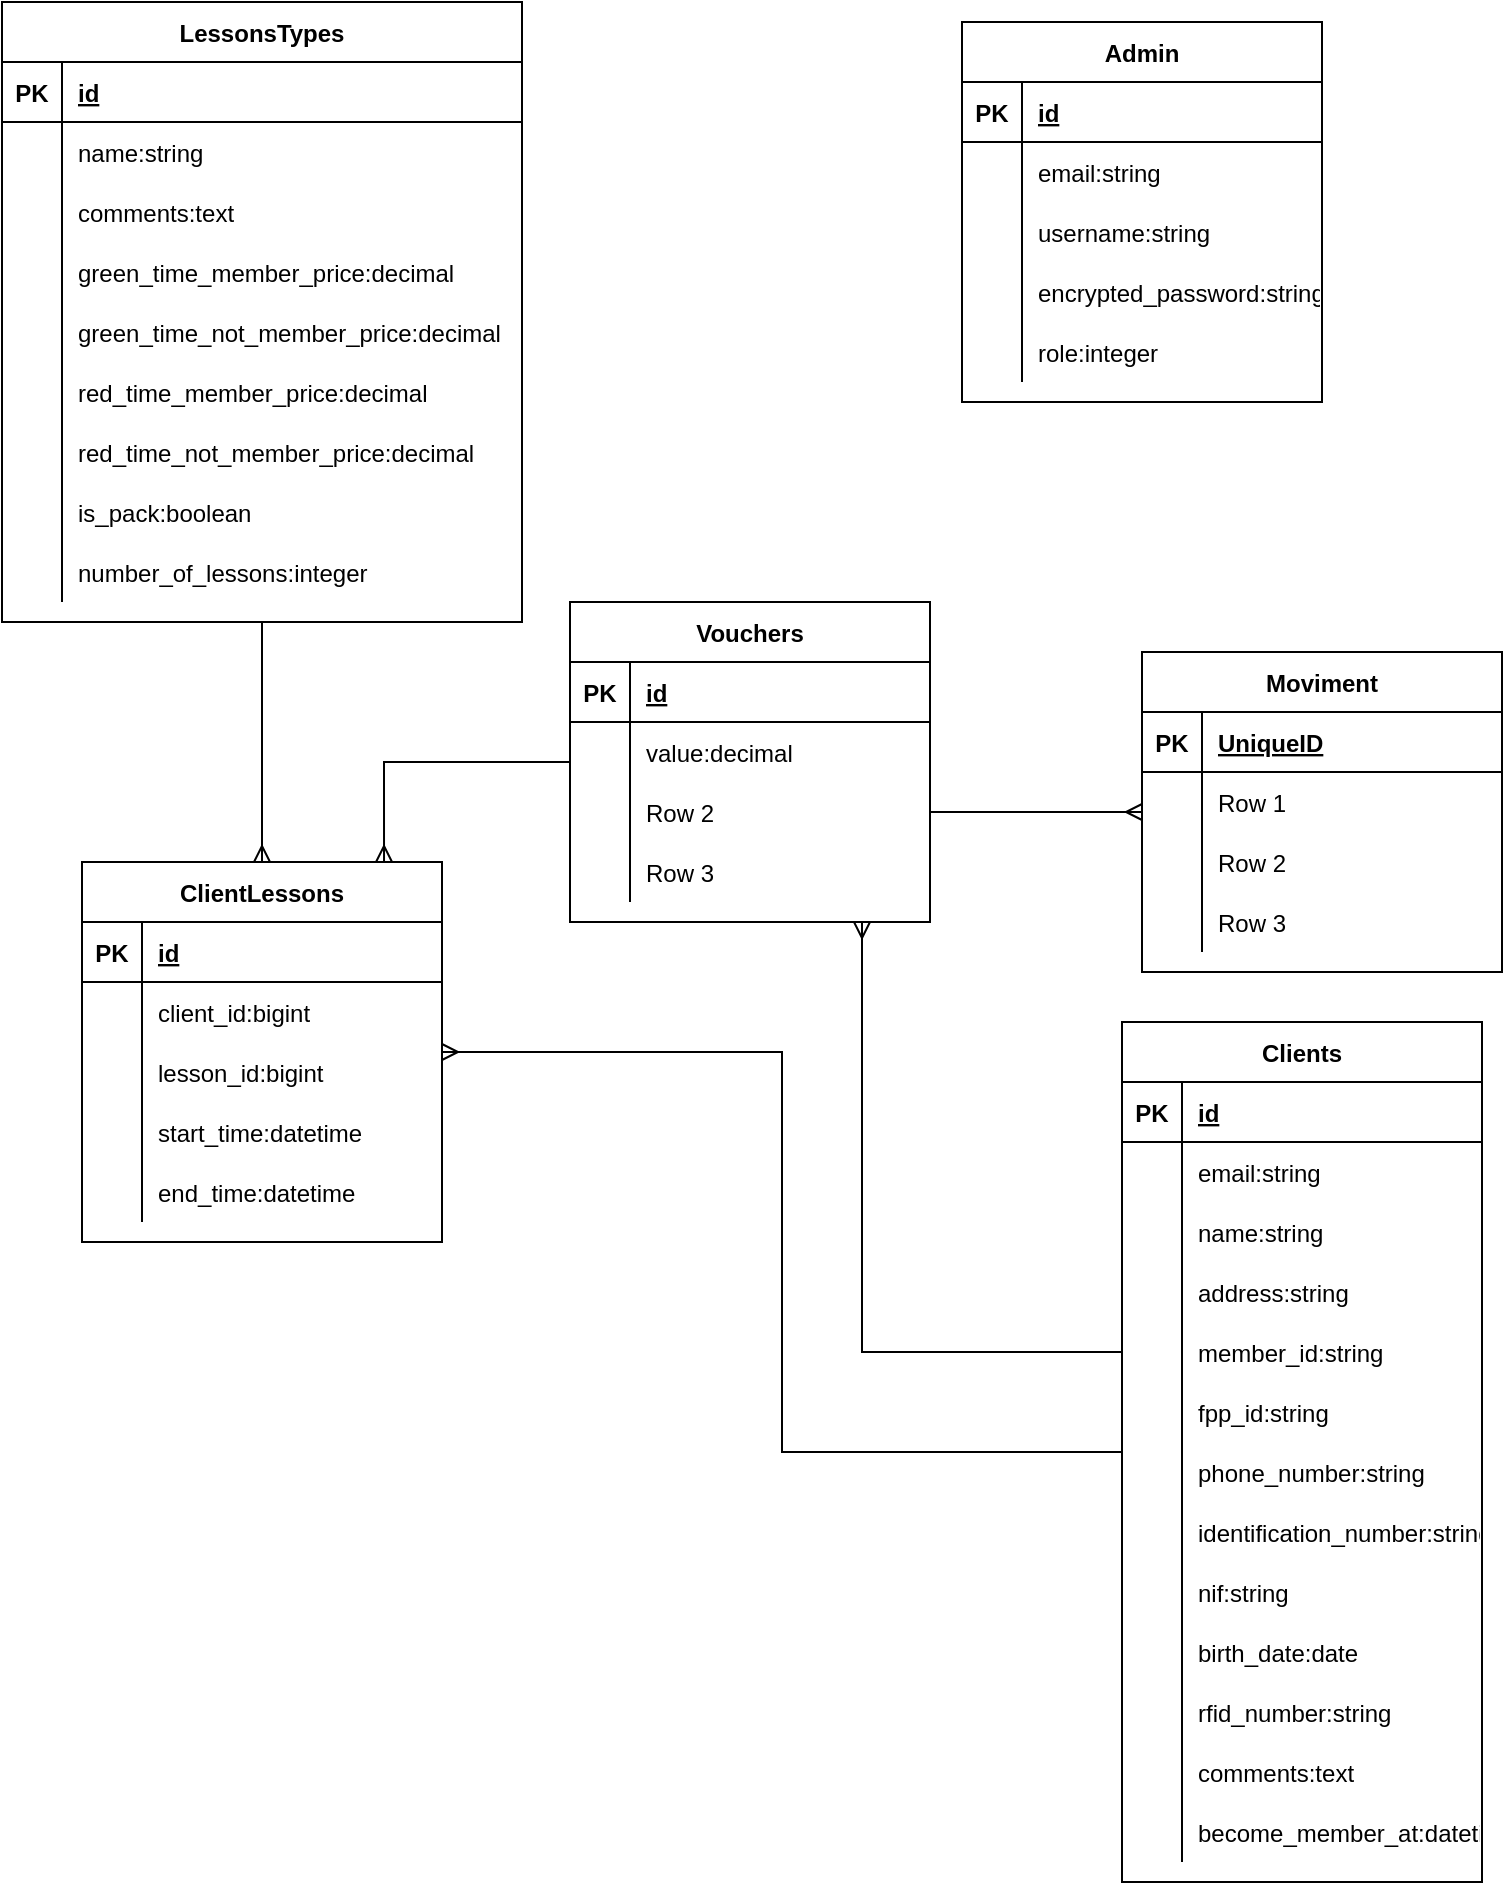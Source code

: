 <mxfile version="15.8.6" type="github"><diagram id="tMVE1pH_BYPoyIGhSvII" name="Page-1"><mxGraphModel dx="2302" dy="1160" grid="1" gridSize="10" guides="1" tooltips="1" connect="1" arrows="1" fold="1" page="1" pageScale="1" pageWidth="827" pageHeight="1169" math="0" shadow="0"><root><mxCell id="0"/><mxCell id="1" parent="0"/><mxCell id="yP_zJwfMRsV2h5T29e8o-1" value="Clients" style="shape=table;startSize=30;container=1;collapsible=1;childLayout=tableLayout;fixedRows=1;rowLines=0;fontStyle=1;align=center;resizeLast=1;" vertex="1" parent="1"><mxGeometry x="600" y="550" width="180" height="430" as="geometry"/></mxCell><mxCell id="yP_zJwfMRsV2h5T29e8o-2" value="" style="shape=partialRectangle;collapsible=0;dropTarget=0;pointerEvents=0;fillColor=none;top=0;left=0;bottom=1;right=0;points=[[0,0.5],[1,0.5]];portConstraint=eastwest;" vertex="1" parent="yP_zJwfMRsV2h5T29e8o-1"><mxGeometry y="30" width="180" height="30" as="geometry"/></mxCell><mxCell id="yP_zJwfMRsV2h5T29e8o-3" value="PK" style="shape=partialRectangle;connectable=0;fillColor=none;top=0;left=0;bottom=0;right=0;fontStyle=1;overflow=hidden;" vertex="1" parent="yP_zJwfMRsV2h5T29e8o-2"><mxGeometry width="30" height="30" as="geometry"><mxRectangle width="30" height="30" as="alternateBounds"/></mxGeometry></mxCell><mxCell id="yP_zJwfMRsV2h5T29e8o-4" value="id" style="shape=partialRectangle;connectable=0;fillColor=none;top=0;left=0;bottom=0;right=0;align=left;spacingLeft=6;fontStyle=5;overflow=hidden;" vertex="1" parent="yP_zJwfMRsV2h5T29e8o-2"><mxGeometry x="30" width="150" height="30" as="geometry"><mxRectangle width="150" height="30" as="alternateBounds"/></mxGeometry></mxCell><mxCell id="yP_zJwfMRsV2h5T29e8o-5" value="" style="shape=partialRectangle;collapsible=0;dropTarget=0;pointerEvents=0;fillColor=none;top=0;left=0;bottom=0;right=0;points=[[0,0.5],[1,0.5]];portConstraint=eastwest;" vertex="1" parent="yP_zJwfMRsV2h5T29e8o-1"><mxGeometry y="60" width="180" height="30" as="geometry"/></mxCell><mxCell id="yP_zJwfMRsV2h5T29e8o-6" value="" style="shape=partialRectangle;connectable=0;fillColor=none;top=0;left=0;bottom=0;right=0;editable=1;overflow=hidden;" vertex="1" parent="yP_zJwfMRsV2h5T29e8o-5"><mxGeometry width="30" height="30" as="geometry"><mxRectangle width="30" height="30" as="alternateBounds"/></mxGeometry></mxCell><mxCell id="yP_zJwfMRsV2h5T29e8o-7" value="email:string" style="shape=partialRectangle;connectable=0;fillColor=none;top=0;left=0;bottom=0;right=0;align=left;spacingLeft=6;overflow=hidden;" vertex="1" parent="yP_zJwfMRsV2h5T29e8o-5"><mxGeometry x="30" width="150" height="30" as="geometry"><mxRectangle width="150" height="30" as="alternateBounds"/></mxGeometry></mxCell><mxCell id="yP_zJwfMRsV2h5T29e8o-8" value="" style="shape=partialRectangle;collapsible=0;dropTarget=0;pointerEvents=0;fillColor=none;top=0;left=0;bottom=0;right=0;points=[[0,0.5],[1,0.5]];portConstraint=eastwest;" vertex="1" parent="yP_zJwfMRsV2h5T29e8o-1"><mxGeometry y="90" width="180" height="30" as="geometry"/></mxCell><mxCell id="yP_zJwfMRsV2h5T29e8o-9" value="" style="shape=partialRectangle;connectable=0;fillColor=none;top=0;left=0;bottom=0;right=0;editable=1;overflow=hidden;" vertex="1" parent="yP_zJwfMRsV2h5T29e8o-8"><mxGeometry width="30" height="30" as="geometry"><mxRectangle width="30" height="30" as="alternateBounds"/></mxGeometry></mxCell><mxCell id="yP_zJwfMRsV2h5T29e8o-10" value="name:string" style="shape=partialRectangle;connectable=0;fillColor=none;top=0;left=0;bottom=0;right=0;align=left;spacingLeft=6;overflow=hidden;" vertex="1" parent="yP_zJwfMRsV2h5T29e8o-8"><mxGeometry x="30" width="150" height="30" as="geometry"><mxRectangle width="150" height="30" as="alternateBounds"/></mxGeometry></mxCell><mxCell id="yP_zJwfMRsV2h5T29e8o-11" value="" style="shape=partialRectangle;collapsible=0;dropTarget=0;pointerEvents=0;fillColor=none;top=0;left=0;bottom=0;right=0;points=[[0,0.5],[1,0.5]];portConstraint=eastwest;" vertex="1" parent="yP_zJwfMRsV2h5T29e8o-1"><mxGeometry y="120" width="180" height="30" as="geometry"/></mxCell><mxCell id="yP_zJwfMRsV2h5T29e8o-12" value="" style="shape=partialRectangle;connectable=0;fillColor=none;top=0;left=0;bottom=0;right=0;editable=1;overflow=hidden;" vertex="1" parent="yP_zJwfMRsV2h5T29e8o-11"><mxGeometry width="30" height="30" as="geometry"><mxRectangle width="30" height="30" as="alternateBounds"/></mxGeometry></mxCell><mxCell id="yP_zJwfMRsV2h5T29e8o-13" value="address:string" style="shape=partialRectangle;connectable=0;fillColor=none;top=0;left=0;bottom=0;right=0;align=left;spacingLeft=6;overflow=hidden;" vertex="1" parent="yP_zJwfMRsV2h5T29e8o-11"><mxGeometry x="30" width="150" height="30" as="geometry"><mxRectangle width="150" height="30" as="alternateBounds"/></mxGeometry></mxCell><mxCell id="yP_zJwfMRsV2h5T29e8o-14" style="shape=partialRectangle;collapsible=0;dropTarget=0;pointerEvents=0;fillColor=none;top=0;left=0;bottom=0;right=0;points=[[0,0.5],[1,0.5]];portConstraint=eastwest;" vertex="1" parent="yP_zJwfMRsV2h5T29e8o-1"><mxGeometry y="150" width="180" height="30" as="geometry"/></mxCell><mxCell id="yP_zJwfMRsV2h5T29e8o-15" style="shape=partialRectangle;connectable=0;fillColor=none;top=0;left=0;bottom=0;right=0;editable=1;overflow=hidden;" vertex="1" parent="yP_zJwfMRsV2h5T29e8o-14"><mxGeometry width="30" height="30" as="geometry"><mxRectangle width="30" height="30" as="alternateBounds"/></mxGeometry></mxCell><mxCell id="yP_zJwfMRsV2h5T29e8o-16" value="member_id:string" style="shape=partialRectangle;connectable=0;fillColor=none;top=0;left=0;bottom=0;right=0;align=left;spacingLeft=6;overflow=hidden;" vertex="1" parent="yP_zJwfMRsV2h5T29e8o-14"><mxGeometry x="30" width="150" height="30" as="geometry"><mxRectangle width="150" height="30" as="alternateBounds"/></mxGeometry></mxCell><mxCell id="yP_zJwfMRsV2h5T29e8o-17" style="shape=partialRectangle;collapsible=0;dropTarget=0;pointerEvents=0;fillColor=none;top=0;left=0;bottom=0;right=0;points=[[0,0.5],[1,0.5]];portConstraint=eastwest;" vertex="1" parent="yP_zJwfMRsV2h5T29e8o-1"><mxGeometry y="180" width="180" height="30" as="geometry"/></mxCell><mxCell id="yP_zJwfMRsV2h5T29e8o-18" style="shape=partialRectangle;connectable=0;fillColor=none;top=0;left=0;bottom=0;right=0;editable=1;overflow=hidden;" vertex="1" parent="yP_zJwfMRsV2h5T29e8o-17"><mxGeometry width="30" height="30" as="geometry"><mxRectangle width="30" height="30" as="alternateBounds"/></mxGeometry></mxCell><mxCell id="yP_zJwfMRsV2h5T29e8o-19" value="fpp_id:string" style="shape=partialRectangle;connectable=0;fillColor=none;top=0;left=0;bottom=0;right=0;align=left;spacingLeft=6;overflow=hidden;" vertex="1" parent="yP_zJwfMRsV2h5T29e8o-17"><mxGeometry x="30" width="150" height="30" as="geometry"><mxRectangle width="150" height="30" as="alternateBounds"/></mxGeometry></mxCell><mxCell id="yP_zJwfMRsV2h5T29e8o-20" style="shape=partialRectangle;collapsible=0;dropTarget=0;pointerEvents=0;fillColor=none;top=0;left=0;bottom=0;right=0;points=[[0,0.5],[1,0.5]];portConstraint=eastwest;" vertex="1" parent="yP_zJwfMRsV2h5T29e8o-1"><mxGeometry y="210" width="180" height="30" as="geometry"/></mxCell><mxCell id="yP_zJwfMRsV2h5T29e8o-21" style="shape=partialRectangle;connectable=0;fillColor=none;top=0;left=0;bottom=0;right=0;editable=1;overflow=hidden;" vertex="1" parent="yP_zJwfMRsV2h5T29e8o-20"><mxGeometry width="30" height="30" as="geometry"><mxRectangle width="30" height="30" as="alternateBounds"/></mxGeometry></mxCell><mxCell id="yP_zJwfMRsV2h5T29e8o-22" value="phone_number:string" style="shape=partialRectangle;connectable=0;fillColor=none;top=0;left=0;bottom=0;right=0;align=left;spacingLeft=6;overflow=hidden;" vertex="1" parent="yP_zJwfMRsV2h5T29e8o-20"><mxGeometry x="30" width="150" height="30" as="geometry"><mxRectangle width="150" height="30" as="alternateBounds"/></mxGeometry></mxCell><mxCell id="yP_zJwfMRsV2h5T29e8o-23" style="shape=partialRectangle;collapsible=0;dropTarget=0;pointerEvents=0;fillColor=none;top=0;left=0;bottom=0;right=0;points=[[0,0.5],[1,0.5]];portConstraint=eastwest;" vertex="1" parent="yP_zJwfMRsV2h5T29e8o-1"><mxGeometry y="240" width="180" height="30" as="geometry"/></mxCell><mxCell id="yP_zJwfMRsV2h5T29e8o-24" style="shape=partialRectangle;connectable=0;fillColor=none;top=0;left=0;bottom=0;right=0;editable=1;overflow=hidden;" vertex="1" parent="yP_zJwfMRsV2h5T29e8o-23"><mxGeometry width="30" height="30" as="geometry"><mxRectangle width="30" height="30" as="alternateBounds"/></mxGeometry></mxCell><mxCell id="yP_zJwfMRsV2h5T29e8o-25" value="identification_number:string" style="shape=partialRectangle;connectable=0;fillColor=none;top=0;left=0;bottom=0;right=0;align=left;spacingLeft=6;overflow=hidden;" vertex="1" parent="yP_zJwfMRsV2h5T29e8o-23"><mxGeometry x="30" width="150" height="30" as="geometry"><mxRectangle width="150" height="30" as="alternateBounds"/></mxGeometry></mxCell><mxCell id="yP_zJwfMRsV2h5T29e8o-26" style="shape=partialRectangle;collapsible=0;dropTarget=0;pointerEvents=0;fillColor=none;top=0;left=0;bottom=0;right=0;points=[[0,0.5],[1,0.5]];portConstraint=eastwest;" vertex="1" parent="yP_zJwfMRsV2h5T29e8o-1"><mxGeometry y="270" width="180" height="30" as="geometry"/></mxCell><mxCell id="yP_zJwfMRsV2h5T29e8o-27" style="shape=partialRectangle;connectable=0;fillColor=none;top=0;left=0;bottom=0;right=0;editable=1;overflow=hidden;" vertex="1" parent="yP_zJwfMRsV2h5T29e8o-26"><mxGeometry width="30" height="30" as="geometry"><mxRectangle width="30" height="30" as="alternateBounds"/></mxGeometry></mxCell><mxCell id="yP_zJwfMRsV2h5T29e8o-28" value="nif:string" style="shape=partialRectangle;connectable=0;fillColor=none;top=0;left=0;bottom=0;right=0;align=left;spacingLeft=6;overflow=hidden;" vertex="1" parent="yP_zJwfMRsV2h5T29e8o-26"><mxGeometry x="30" width="150" height="30" as="geometry"><mxRectangle width="150" height="30" as="alternateBounds"/></mxGeometry></mxCell><mxCell id="yP_zJwfMRsV2h5T29e8o-29" style="shape=partialRectangle;collapsible=0;dropTarget=0;pointerEvents=0;fillColor=none;top=0;left=0;bottom=0;right=0;points=[[0,0.5],[1,0.5]];portConstraint=eastwest;" vertex="1" parent="yP_zJwfMRsV2h5T29e8o-1"><mxGeometry y="300" width="180" height="30" as="geometry"/></mxCell><mxCell id="yP_zJwfMRsV2h5T29e8o-30" style="shape=partialRectangle;connectable=0;fillColor=none;top=0;left=0;bottom=0;right=0;editable=1;overflow=hidden;" vertex="1" parent="yP_zJwfMRsV2h5T29e8o-29"><mxGeometry width="30" height="30" as="geometry"><mxRectangle width="30" height="30" as="alternateBounds"/></mxGeometry></mxCell><mxCell id="yP_zJwfMRsV2h5T29e8o-31" value="birth_date:date" style="shape=partialRectangle;connectable=0;fillColor=none;top=0;left=0;bottom=0;right=0;align=left;spacingLeft=6;overflow=hidden;" vertex="1" parent="yP_zJwfMRsV2h5T29e8o-29"><mxGeometry x="30" width="150" height="30" as="geometry"><mxRectangle width="150" height="30" as="alternateBounds"/></mxGeometry></mxCell><mxCell id="yP_zJwfMRsV2h5T29e8o-32" style="shape=partialRectangle;collapsible=0;dropTarget=0;pointerEvents=0;fillColor=none;top=0;left=0;bottom=0;right=0;points=[[0,0.5],[1,0.5]];portConstraint=eastwest;" vertex="1" parent="yP_zJwfMRsV2h5T29e8o-1"><mxGeometry y="330" width="180" height="30" as="geometry"/></mxCell><mxCell id="yP_zJwfMRsV2h5T29e8o-33" style="shape=partialRectangle;connectable=0;fillColor=none;top=0;left=0;bottom=0;right=0;editable=1;overflow=hidden;" vertex="1" parent="yP_zJwfMRsV2h5T29e8o-32"><mxGeometry width="30" height="30" as="geometry"><mxRectangle width="30" height="30" as="alternateBounds"/></mxGeometry></mxCell><mxCell id="yP_zJwfMRsV2h5T29e8o-34" value="rfid_number:string" style="shape=partialRectangle;connectable=0;fillColor=none;top=0;left=0;bottom=0;right=0;align=left;spacingLeft=6;overflow=hidden;" vertex="1" parent="yP_zJwfMRsV2h5T29e8o-32"><mxGeometry x="30" width="150" height="30" as="geometry"><mxRectangle width="150" height="30" as="alternateBounds"/></mxGeometry></mxCell><mxCell id="yP_zJwfMRsV2h5T29e8o-35" style="shape=partialRectangle;collapsible=0;dropTarget=0;pointerEvents=0;fillColor=none;top=0;left=0;bottom=0;right=0;points=[[0,0.5],[1,0.5]];portConstraint=eastwest;" vertex="1" parent="yP_zJwfMRsV2h5T29e8o-1"><mxGeometry y="360" width="180" height="30" as="geometry"/></mxCell><mxCell id="yP_zJwfMRsV2h5T29e8o-36" style="shape=partialRectangle;connectable=0;fillColor=none;top=0;left=0;bottom=0;right=0;editable=1;overflow=hidden;" vertex="1" parent="yP_zJwfMRsV2h5T29e8o-35"><mxGeometry width="30" height="30" as="geometry"><mxRectangle width="30" height="30" as="alternateBounds"/></mxGeometry></mxCell><mxCell id="yP_zJwfMRsV2h5T29e8o-37" value="comments:text" style="shape=partialRectangle;connectable=0;fillColor=none;top=0;left=0;bottom=0;right=0;align=left;spacingLeft=6;overflow=hidden;" vertex="1" parent="yP_zJwfMRsV2h5T29e8o-35"><mxGeometry x="30" width="150" height="30" as="geometry"><mxRectangle width="150" height="30" as="alternateBounds"/></mxGeometry></mxCell><mxCell id="yP_zJwfMRsV2h5T29e8o-38" style="shape=partialRectangle;collapsible=0;dropTarget=0;pointerEvents=0;fillColor=none;top=0;left=0;bottom=0;right=0;points=[[0,0.5],[1,0.5]];portConstraint=eastwest;" vertex="1" parent="yP_zJwfMRsV2h5T29e8o-1"><mxGeometry y="390" width="180" height="30" as="geometry"/></mxCell><mxCell id="yP_zJwfMRsV2h5T29e8o-39" style="shape=partialRectangle;connectable=0;fillColor=none;top=0;left=0;bottom=0;right=0;editable=1;overflow=hidden;" vertex="1" parent="yP_zJwfMRsV2h5T29e8o-38"><mxGeometry width="30" height="30" as="geometry"><mxRectangle width="30" height="30" as="alternateBounds"/></mxGeometry></mxCell><mxCell id="yP_zJwfMRsV2h5T29e8o-40" value="become_member_at:datetime" style="shape=partialRectangle;connectable=0;fillColor=none;top=0;left=0;bottom=0;right=0;align=left;spacingLeft=6;overflow=hidden;" vertex="1" parent="yP_zJwfMRsV2h5T29e8o-38"><mxGeometry x="30" width="150" height="30" as="geometry"><mxRectangle width="150" height="30" as="alternateBounds"/></mxGeometry></mxCell><mxCell id="yP_zJwfMRsV2h5T29e8o-41" value="Admin" style="shape=table;startSize=30;container=1;collapsible=1;childLayout=tableLayout;fixedRows=1;rowLines=0;fontStyle=1;align=center;resizeLast=1;" vertex="1" parent="1"><mxGeometry x="520" y="50" width="180" height="190" as="geometry"/></mxCell><mxCell id="yP_zJwfMRsV2h5T29e8o-42" value="" style="shape=partialRectangle;collapsible=0;dropTarget=0;pointerEvents=0;fillColor=none;top=0;left=0;bottom=1;right=0;points=[[0,0.5],[1,0.5]];portConstraint=eastwest;" vertex="1" parent="yP_zJwfMRsV2h5T29e8o-41"><mxGeometry y="30" width="180" height="30" as="geometry"/></mxCell><mxCell id="yP_zJwfMRsV2h5T29e8o-43" value="PK" style="shape=partialRectangle;connectable=0;fillColor=none;top=0;left=0;bottom=0;right=0;fontStyle=1;overflow=hidden;" vertex="1" parent="yP_zJwfMRsV2h5T29e8o-42"><mxGeometry width="30" height="30" as="geometry"><mxRectangle width="30" height="30" as="alternateBounds"/></mxGeometry></mxCell><mxCell id="yP_zJwfMRsV2h5T29e8o-44" value="id" style="shape=partialRectangle;connectable=0;fillColor=none;top=0;left=0;bottom=0;right=0;align=left;spacingLeft=6;fontStyle=5;overflow=hidden;" vertex="1" parent="yP_zJwfMRsV2h5T29e8o-42"><mxGeometry x="30" width="150" height="30" as="geometry"><mxRectangle width="150" height="30" as="alternateBounds"/></mxGeometry></mxCell><mxCell id="yP_zJwfMRsV2h5T29e8o-45" value="" style="shape=partialRectangle;collapsible=0;dropTarget=0;pointerEvents=0;fillColor=none;top=0;left=0;bottom=0;right=0;points=[[0,0.5],[1,0.5]];portConstraint=eastwest;" vertex="1" parent="yP_zJwfMRsV2h5T29e8o-41"><mxGeometry y="60" width="180" height="30" as="geometry"/></mxCell><mxCell id="yP_zJwfMRsV2h5T29e8o-46" value="" style="shape=partialRectangle;connectable=0;fillColor=none;top=0;left=0;bottom=0;right=0;editable=1;overflow=hidden;" vertex="1" parent="yP_zJwfMRsV2h5T29e8o-45"><mxGeometry width="30" height="30" as="geometry"><mxRectangle width="30" height="30" as="alternateBounds"/></mxGeometry></mxCell><mxCell id="yP_zJwfMRsV2h5T29e8o-47" value="email:string" style="shape=partialRectangle;connectable=0;fillColor=none;top=0;left=0;bottom=0;right=0;align=left;spacingLeft=6;overflow=hidden;" vertex="1" parent="yP_zJwfMRsV2h5T29e8o-45"><mxGeometry x="30" width="150" height="30" as="geometry"><mxRectangle width="150" height="30" as="alternateBounds"/></mxGeometry></mxCell><mxCell id="yP_zJwfMRsV2h5T29e8o-48" value="" style="shape=partialRectangle;collapsible=0;dropTarget=0;pointerEvents=0;fillColor=none;top=0;left=0;bottom=0;right=0;points=[[0,0.5],[1,0.5]];portConstraint=eastwest;" vertex="1" parent="yP_zJwfMRsV2h5T29e8o-41"><mxGeometry y="90" width="180" height="30" as="geometry"/></mxCell><mxCell id="yP_zJwfMRsV2h5T29e8o-49" value="" style="shape=partialRectangle;connectable=0;fillColor=none;top=0;left=0;bottom=0;right=0;editable=1;overflow=hidden;" vertex="1" parent="yP_zJwfMRsV2h5T29e8o-48"><mxGeometry width="30" height="30" as="geometry"><mxRectangle width="30" height="30" as="alternateBounds"/></mxGeometry></mxCell><mxCell id="yP_zJwfMRsV2h5T29e8o-50" value="username:string" style="shape=partialRectangle;connectable=0;fillColor=none;top=0;left=0;bottom=0;right=0;align=left;spacingLeft=6;overflow=hidden;" vertex="1" parent="yP_zJwfMRsV2h5T29e8o-48"><mxGeometry x="30" width="150" height="30" as="geometry"><mxRectangle width="150" height="30" as="alternateBounds"/></mxGeometry></mxCell><mxCell id="yP_zJwfMRsV2h5T29e8o-51" value="" style="shape=partialRectangle;collapsible=0;dropTarget=0;pointerEvents=0;fillColor=none;top=0;left=0;bottom=0;right=0;points=[[0,0.5],[1,0.5]];portConstraint=eastwest;" vertex="1" parent="yP_zJwfMRsV2h5T29e8o-41"><mxGeometry y="120" width="180" height="30" as="geometry"/></mxCell><mxCell id="yP_zJwfMRsV2h5T29e8o-52" value="" style="shape=partialRectangle;connectable=0;fillColor=none;top=0;left=0;bottom=0;right=0;editable=1;overflow=hidden;" vertex="1" parent="yP_zJwfMRsV2h5T29e8o-51"><mxGeometry width="30" height="30" as="geometry"><mxRectangle width="30" height="30" as="alternateBounds"/></mxGeometry></mxCell><mxCell id="yP_zJwfMRsV2h5T29e8o-53" value="encrypted_password:string" style="shape=partialRectangle;connectable=0;fillColor=none;top=0;left=0;bottom=0;right=0;align=left;spacingLeft=6;overflow=hidden;" vertex="1" parent="yP_zJwfMRsV2h5T29e8o-51"><mxGeometry x="30" width="150" height="30" as="geometry"><mxRectangle width="150" height="30" as="alternateBounds"/></mxGeometry></mxCell><mxCell id="yP_zJwfMRsV2h5T29e8o-54" style="shape=partialRectangle;collapsible=0;dropTarget=0;pointerEvents=0;fillColor=none;top=0;left=0;bottom=0;right=0;points=[[0,0.5],[1,0.5]];portConstraint=eastwest;" vertex="1" parent="yP_zJwfMRsV2h5T29e8o-41"><mxGeometry y="150" width="180" height="30" as="geometry"/></mxCell><mxCell id="yP_zJwfMRsV2h5T29e8o-55" style="shape=partialRectangle;connectable=0;fillColor=none;top=0;left=0;bottom=0;right=0;editable=1;overflow=hidden;" vertex="1" parent="yP_zJwfMRsV2h5T29e8o-54"><mxGeometry width="30" height="30" as="geometry"><mxRectangle width="30" height="30" as="alternateBounds"/></mxGeometry></mxCell><mxCell id="yP_zJwfMRsV2h5T29e8o-56" value="role:integer" style="shape=partialRectangle;connectable=0;fillColor=none;top=0;left=0;bottom=0;right=0;align=left;spacingLeft=6;overflow=hidden;" vertex="1" parent="yP_zJwfMRsV2h5T29e8o-54"><mxGeometry x="30" width="150" height="30" as="geometry"><mxRectangle width="150" height="30" as="alternateBounds"/></mxGeometry></mxCell><mxCell id="yP_zJwfMRsV2h5T29e8o-57" value="LessonsTypes" style="shape=table;startSize=30;container=1;collapsible=1;childLayout=tableLayout;fixedRows=1;rowLines=0;fontStyle=1;align=center;resizeLast=1;" vertex="1" parent="1"><mxGeometry x="40" y="40" width="260" height="310" as="geometry"/></mxCell><mxCell id="yP_zJwfMRsV2h5T29e8o-58" value="" style="shape=partialRectangle;collapsible=0;dropTarget=0;pointerEvents=0;fillColor=none;top=0;left=0;bottom=1;right=0;points=[[0,0.5],[1,0.5]];portConstraint=eastwest;" vertex="1" parent="yP_zJwfMRsV2h5T29e8o-57"><mxGeometry y="30" width="260" height="30" as="geometry"/></mxCell><mxCell id="yP_zJwfMRsV2h5T29e8o-59" value="PK" style="shape=partialRectangle;connectable=0;fillColor=none;top=0;left=0;bottom=0;right=0;fontStyle=1;overflow=hidden;" vertex="1" parent="yP_zJwfMRsV2h5T29e8o-58"><mxGeometry width="30" height="30" as="geometry"><mxRectangle width="30" height="30" as="alternateBounds"/></mxGeometry></mxCell><mxCell id="yP_zJwfMRsV2h5T29e8o-60" value="id" style="shape=partialRectangle;connectable=0;fillColor=none;top=0;left=0;bottom=0;right=0;align=left;spacingLeft=6;fontStyle=5;overflow=hidden;" vertex="1" parent="yP_zJwfMRsV2h5T29e8o-58"><mxGeometry x="30" width="230" height="30" as="geometry"><mxRectangle width="230" height="30" as="alternateBounds"/></mxGeometry></mxCell><mxCell id="yP_zJwfMRsV2h5T29e8o-61" value="" style="shape=partialRectangle;collapsible=0;dropTarget=0;pointerEvents=0;fillColor=none;top=0;left=0;bottom=0;right=0;points=[[0,0.5],[1,0.5]];portConstraint=eastwest;" vertex="1" parent="yP_zJwfMRsV2h5T29e8o-57"><mxGeometry y="60" width="260" height="30" as="geometry"/></mxCell><mxCell id="yP_zJwfMRsV2h5T29e8o-62" value="" style="shape=partialRectangle;connectable=0;fillColor=none;top=0;left=0;bottom=0;right=0;editable=1;overflow=hidden;" vertex="1" parent="yP_zJwfMRsV2h5T29e8o-61"><mxGeometry width="30" height="30" as="geometry"><mxRectangle width="30" height="30" as="alternateBounds"/></mxGeometry></mxCell><mxCell id="yP_zJwfMRsV2h5T29e8o-63" value="name:string" style="shape=partialRectangle;connectable=0;fillColor=none;top=0;left=0;bottom=0;right=0;align=left;spacingLeft=6;overflow=hidden;" vertex="1" parent="yP_zJwfMRsV2h5T29e8o-61"><mxGeometry x="30" width="230" height="30" as="geometry"><mxRectangle width="230" height="30" as="alternateBounds"/></mxGeometry></mxCell><mxCell id="yP_zJwfMRsV2h5T29e8o-64" value="" style="shape=partialRectangle;collapsible=0;dropTarget=0;pointerEvents=0;fillColor=none;top=0;left=0;bottom=0;right=0;points=[[0,0.5],[1,0.5]];portConstraint=eastwest;" vertex="1" parent="yP_zJwfMRsV2h5T29e8o-57"><mxGeometry y="90" width="260" height="30" as="geometry"/></mxCell><mxCell id="yP_zJwfMRsV2h5T29e8o-65" value="" style="shape=partialRectangle;connectable=0;fillColor=none;top=0;left=0;bottom=0;right=0;editable=1;overflow=hidden;" vertex="1" parent="yP_zJwfMRsV2h5T29e8o-64"><mxGeometry width="30" height="30" as="geometry"><mxRectangle width="30" height="30" as="alternateBounds"/></mxGeometry></mxCell><mxCell id="yP_zJwfMRsV2h5T29e8o-66" value="comments:text" style="shape=partialRectangle;connectable=0;fillColor=none;top=0;left=0;bottom=0;right=0;align=left;spacingLeft=6;overflow=hidden;" vertex="1" parent="yP_zJwfMRsV2h5T29e8o-64"><mxGeometry x="30" width="230" height="30" as="geometry"><mxRectangle width="230" height="30" as="alternateBounds"/></mxGeometry></mxCell><mxCell id="yP_zJwfMRsV2h5T29e8o-67" value="" style="shape=partialRectangle;collapsible=0;dropTarget=0;pointerEvents=0;fillColor=none;top=0;left=0;bottom=0;right=0;points=[[0,0.5],[1,0.5]];portConstraint=eastwest;" vertex="1" parent="yP_zJwfMRsV2h5T29e8o-57"><mxGeometry y="120" width="260" height="30" as="geometry"/></mxCell><mxCell id="yP_zJwfMRsV2h5T29e8o-68" value="" style="shape=partialRectangle;connectable=0;fillColor=none;top=0;left=0;bottom=0;right=0;editable=1;overflow=hidden;" vertex="1" parent="yP_zJwfMRsV2h5T29e8o-67"><mxGeometry width="30" height="30" as="geometry"><mxRectangle width="30" height="30" as="alternateBounds"/></mxGeometry></mxCell><mxCell id="yP_zJwfMRsV2h5T29e8o-69" value="green_time_member_price:decimal" style="shape=partialRectangle;connectable=0;fillColor=none;top=0;left=0;bottom=0;right=0;align=left;spacingLeft=6;overflow=hidden;" vertex="1" parent="yP_zJwfMRsV2h5T29e8o-67"><mxGeometry x="30" width="230" height="30" as="geometry"><mxRectangle width="230" height="30" as="alternateBounds"/></mxGeometry></mxCell><mxCell id="yP_zJwfMRsV2h5T29e8o-70" style="shape=partialRectangle;collapsible=0;dropTarget=0;pointerEvents=0;fillColor=none;top=0;left=0;bottom=0;right=0;points=[[0,0.5],[1,0.5]];portConstraint=eastwest;" vertex="1" parent="yP_zJwfMRsV2h5T29e8o-57"><mxGeometry y="150" width="260" height="30" as="geometry"/></mxCell><mxCell id="yP_zJwfMRsV2h5T29e8o-71" style="shape=partialRectangle;connectable=0;fillColor=none;top=0;left=0;bottom=0;right=0;editable=1;overflow=hidden;" vertex="1" parent="yP_zJwfMRsV2h5T29e8o-70"><mxGeometry width="30" height="30" as="geometry"><mxRectangle width="30" height="30" as="alternateBounds"/></mxGeometry></mxCell><mxCell id="yP_zJwfMRsV2h5T29e8o-72" value="green_time_not_member_price:decimal" style="shape=partialRectangle;connectable=0;fillColor=none;top=0;left=0;bottom=0;right=0;align=left;spacingLeft=6;overflow=hidden;" vertex="1" parent="yP_zJwfMRsV2h5T29e8o-70"><mxGeometry x="30" width="230" height="30" as="geometry"><mxRectangle width="230" height="30" as="alternateBounds"/></mxGeometry></mxCell><mxCell id="yP_zJwfMRsV2h5T29e8o-73" style="shape=partialRectangle;collapsible=0;dropTarget=0;pointerEvents=0;fillColor=none;top=0;left=0;bottom=0;right=0;points=[[0,0.5],[1,0.5]];portConstraint=eastwest;" vertex="1" parent="yP_zJwfMRsV2h5T29e8o-57"><mxGeometry y="180" width="260" height="30" as="geometry"/></mxCell><mxCell id="yP_zJwfMRsV2h5T29e8o-74" style="shape=partialRectangle;connectable=0;fillColor=none;top=0;left=0;bottom=0;right=0;editable=1;overflow=hidden;" vertex="1" parent="yP_zJwfMRsV2h5T29e8o-73"><mxGeometry width="30" height="30" as="geometry"><mxRectangle width="30" height="30" as="alternateBounds"/></mxGeometry></mxCell><mxCell id="yP_zJwfMRsV2h5T29e8o-75" value="red_time_member_price:decimal" style="shape=partialRectangle;connectable=0;fillColor=none;top=0;left=0;bottom=0;right=0;align=left;spacingLeft=6;overflow=hidden;" vertex="1" parent="yP_zJwfMRsV2h5T29e8o-73"><mxGeometry x="30" width="230" height="30" as="geometry"><mxRectangle width="230" height="30" as="alternateBounds"/></mxGeometry></mxCell><mxCell id="yP_zJwfMRsV2h5T29e8o-76" style="shape=partialRectangle;collapsible=0;dropTarget=0;pointerEvents=0;fillColor=none;top=0;left=0;bottom=0;right=0;points=[[0,0.5],[1,0.5]];portConstraint=eastwest;" vertex="1" parent="yP_zJwfMRsV2h5T29e8o-57"><mxGeometry y="210" width="260" height="30" as="geometry"/></mxCell><mxCell id="yP_zJwfMRsV2h5T29e8o-77" style="shape=partialRectangle;connectable=0;fillColor=none;top=0;left=0;bottom=0;right=0;editable=1;overflow=hidden;" vertex="1" parent="yP_zJwfMRsV2h5T29e8o-76"><mxGeometry width="30" height="30" as="geometry"><mxRectangle width="30" height="30" as="alternateBounds"/></mxGeometry></mxCell><mxCell id="yP_zJwfMRsV2h5T29e8o-78" value="red_time_not_member_price:decimal" style="shape=partialRectangle;connectable=0;fillColor=none;top=0;left=0;bottom=0;right=0;align=left;spacingLeft=6;overflow=hidden;" vertex="1" parent="yP_zJwfMRsV2h5T29e8o-76"><mxGeometry x="30" width="230" height="30" as="geometry"><mxRectangle width="230" height="30" as="alternateBounds"/></mxGeometry></mxCell><mxCell id="yP_zJwfMRsV2h5T29e8o-79" style="shape=partialRectangle;collapsible=0;dropTarget=0;pointerEvents=0;fillColor=none;top=0;left=0;bottom=0;right=0;points=[[0,0.5],[1,0.5]];portConstraint=eastwest;" vertex="1" parent="yP_zJwfMRsV2h5T29e8o-57"><mxGeometry y="240" width="260" height="30" as="geometry"/></mxCell><mxCell id="yP_zJwfMRsV2h5T29e8o-80" style="shape=partialRectangle;connectable=0;fillColor=none;top=0;left=0;bottom=0;right=0;editable=1;overflow=hidden;" vertex="1" parent="yP_zJwfMRsV2h5T29e8o-79"><mxGeometry width="30" height="30" as="geometry"><mxRectangle width="30" height="30" as="alternateBounds"/></mxGeometry></mxCell><mxCell id="yP_zJwfMRsV2h5T29e8o-81" value="is_pack:boolean" style="shape=partialRectangle;connectable=0;fillColor=none;top=0;left=0;bottom=0;right=0;align=left;spacingLeft=6;overflow=hidden;" vertex="1" parent="yP_zJwfMRsV2h5T29e8o-79"><mxGeometry x="30" width="230" height="30" as="geometry"><mxRectangle width="230" height="30" as="alternateBounds"/></mxGeometry></mxCell><mxCell id="yP_zJwfMRsV2h5T29e8o-82" style="shape=partialRectangle;collapsible=0;dropTarget=0;pointerEvents=0;fillColor=none;top=0;left=0;bottom=0;right=0;points=[[0,0.5],[1,0.5]];portConstraint=eastwest;" vertex="1" parent="yP_zJwfMRsV2h5T29e8o-57"><mxGeometry y="270" width="260" height="30" as="geometry"/></mxCell><mxCell id="yP_zJwfMRsV2h5T29e8o-83" style="shape=partialRectangle;connectable=0;fillColor=none;top=0;left=0;bottom=0;right=0;editable=1;overflow=hidden;" vertex="1" parent="yP_zJwfMRsV2h5T29e8o-82"><mxGeometry width="30" height="30" as="geometry"><mxRectangle width="30" height="30" as="alternateBounds"/></mxGeometry></mxCell><mxCell id="yP_zJwfMRsV2h5T29e8o-84" value="number_of_lessons:integer" style="shape=partialRectangle;connectable=0;fillColor=none;top=0;left=0;bottom=0;right=0;align=left;spacingLeft=6;overflow=hidden;" vertex="1" parent="yP_zJwfMRsV2h5T29e8o-82"><mxGeometry x="30" width="230" height="30" as="geometry"><mxRectangle width="230" height="30" as="alternateBounds"/></mxGeometry></mxCell><mxCell id="yP_zJwfMRsV2h5T29e8o-85" style="edgeStyle=orthogonalEdgeStyle;rounded=0;orthogonalLoop=1;jettySize=auto;html=1;entryX=0.5;entryY=1;entryDx=0;entryDy=0;endArrow=none;endFill=0;startArrow=ERmany;startFill=0;" edge="1" parent="1" source="yP_zJwfMRsV2h5T29e8o-87" target="yP_zJwfMRsV2h5T29e8o-57"><mxGeometry relative="1" as="geometry"/></mxCell><mxCell id="yP_zJwfMRsV2h5T29e8o-86" style="edgeStyle=orthogonalEdgeStyle;rounded=0;orthogonalLoop=1;jettySize=auto;html=1;startArrow=ERmany;startFill=0;endArrow=none;endFill=0;" edge="1" parent="1" source="yP_zJwfMRsV2h5T29e8o-87" target="yP_zJwfMRsV2h5T29e8o-1"><mxGeometry relative="1" as="geometry"/></mxCell><mxCell id="yP_zJwfMRsV2h5T29e8o-87" value="ClientLessons" style="shape=table;startSize=30;container=1;collapsible=1;childLayout=tableLayout;fixedRows=1;rowLines=0;fontStyle=1;align=center;resizeLast=1;" vertex="1" parent="1"><mxGeometry x="80" y="470" width="180" height="190" as="geometry"/></mxCell><mxCell id="yP_zJwfMRsV2h5T29e8o-88" value="" style="shape=partialRectangle;collapsible=0;dropTarget=0;pointerEvents=0;fillColor=none;top=0;left=0;bottom=1;right=0;points=[[0,0.5],[1,0.5]];portConstraint=eastwest;" vertex="1" parent="yP_zJwfMRsV2h5T29e8o-87"><mxGeometry y="30" width="180" height="30" as="geometry"/></mxCell><mxCell id="yP_zJwfMRsV2h5T29e8o-89" value="PK" style="shape=partialRectangle;connectable=0;fillColor=none;top=0;left=0;bottom=0;right=0;fontStyle=1;overflow=hidden;" vertex="1" parent="yP_zJwfMRsV2h5T29e8o-88"><mxGeometry width="30" height="30" as="geometry"><mxRectangle width="30" height="30" as="alternateBounds"/></mxGeometry></mxCell><mxCell id="yP_zJwfMRsV2h5T29e8o-90" value="id" style="shape=partialRectangle;connectable=0;fillColor=none;top=0;left=0;bottom=0;right=0;align=left;spacingLeft=6;fontStyle=5;overflow=hidden;" vertex="1" parent="yP_zJwfMRsV2h5T29e8o-88"><mxGeometry x="30" width="150" height="30" as="geometry"><mxRectangle width="150" height="30" as="alternateBounds"/></mxGeometry></mxCell><mxCell id="yP_zJwfMRsV2h5T29e8o-91" value="" style="shape=partialRectangle;collapsible=0;dropTarget=0;pointerEvents=0;fillColor=none;top=0;left=0;bottom=0;right=0;points=[[0,0.5],[1,0.5]];portConstraint=eastwest;" vertex="1" parent="yP_zJwfMRsV2h5T29e8o-87"><mxGeometry y="60" width="180" height="30" as="geometry"/></mxCell><mxCell id="yP_zJwfMRsV2h5T29e8o-92" value="" style="shape=partialRectangle;connectable=0;fillColor=none;top=0;left=0;bottom=0;right=0;editable=1;overflow=hidden;" vertex="1" parent="yP_zJwfMRsV2h5T29e8o-91"><mxGeometry width="30" height="30" as="geometry"><mxRectangle width="30" height="30" as="alternateBounds"/></mxGeometry></mxCell><mxCell id="yP_zJwfMRsV2h5T29e8o-93" value="client_id:bigint" style="shape=partialRectangle;connectable=0;fillColor=none;top=0;left=0;bottom=0;right=0;align=left;spacingLeft=6;overflow=hidden;" vertex="1" parent="yP_zJwfMRsV2h5T29e8o-91"><mxGeometry x="30" width="150" height="30" as="geometry"><mxRectangle width="150" height="30" as="alternateBounds"/></mxGeometry></mxCell><mxCell id="yP_zJwfMRsV2h5T29e8o-94" value="" style="shape=partialRectangle;collapsible=0;dropTarget=0;pointerEvents=0;fillColor=none;top=0;left=0;bottom=0;right=0;points=[[0,0.5],[1,0.5]];portConstraint=eastwest;" vertex="1" parent="yP_zJwfMRsV2h5T29e8o-87"><mxGeometry y="90" width="180" height="30" as="geometry"/></mxCell><mxCell id="yP_zJwfMRsV2h5T29e8o-95" value="" style="shape=partialRectangle;connectable=0;fillColor=none;top=0;left=0;bottom=0;right=0;editable=1;overflow=hidden;" vertex="1" parent="yP_zJwfMRsV2h5T29e8o-94"><mxGeometry width="30" height="30" as="geometry"><mxRectangle width="30" height="30" as="alternateBounds"/></mxGeometry></mxCell><mxCell id="yP_zJwfMRsV2h5T29e8o-96" value="lesson_id:bigint" style="shape=partialRectangle;connectable=0;fillColor=none;top=0;left=0;bottom=0;right=0;align=left;spacingLeft=6;overflow=hidden;" vertex="1" parent="yP_zJwfMRsV2h5T29e8o-94"><mxGeometry x="30" width="150" height="30" as="geometry"><mxRectangle width="150" height="30" as="alternateBounds"/></mxGeometry></mxCell><mxCell id="yP_zJwfMRsV2h5T29e8o-97" value="" style="shape=partialRectangle;collapsible=0;dropTarget=0;pointerEvents=0;fillColor=none;top=0;left=0;bottom=0;right=0;points=[[0,0.5],[1,0.5]];portConstraint=eastwest;" vertex="1" parent="yP_zJwfMRsV2h5T29e8o-87"><mxGeometry y="120" width="180" height="30" as="geometry"/></mxCell><mxCell id="yP_zJwfMRsV2h5T29e8o-98" value="" style="shape=partialRectangle;connectable=0;fillColor=none;top=0;left=0;bottom=0;right=0;editable=1;overflow=hidden;" vertex="1" parent="yP_zJwfMRsV2h5T29e8o-97"><mxGeometry width="30" height="30" as="geometry"><mxRectangle width="30" height="30" as="alternateBounds"/></mxGeometry></mxCell><mxCell id="yP_zJwfMRsV2h5T29e8o-99" value="start_time:datetime" style="shape=partialRectangle;connectable=0;fillColor=none;top=0;left=0;bottom=0;right=0;align=left;spacingLeft=6;overflow=hidden;" vertex="1" parent="yP_zJwfMRsV2h5T29e8o-97"><mxGeometry x="30" width="150" height="30" as="geometry"><mxRectangle width="150" height="30" as="alternateBounds"/></mxGeometry></mxCell><mxCell id="yP_zJwfMRsV2h5T29e8o-100" style="shape=partialRectangle;collapsible=0;dropTarget=0;pointerEvents=0;fillColor=none;top=0;left=0;bottom=0;right=0;points=[[0,0.5],[1,0.5]];portConstraint=eastwest;" vertex="1" parent="yP_zJwfMRsV2h5T29e8o-87"><mxGeometry y="150" width="180" height="30" as="geometry"/></mxCell><mxCell id="yP_zJwfMRsV2h5T29e8o-101" style="shape=partialRectangle;connectable=0;fillColor=none;top=0;left=0;bottom=0;right=0;editable=1;overflow=hidden;" vertex="1" parent="yP_zJwfMRsV2h5T29e8o-100"><mxGeometry width="30" height="30" as="geometry"><mxRectangle width="30" height="30" as="alternateBounds"/></mxGeometry></mxCell><mxCell id="yP_zJwfMRsV2h5T29e8o-102" value="end_time:datetime" style="shape=partialRectangle;connectable=0;fillColor=none;top=0;left=0;bottom=0;right=0;align=left;spacingLeft=6;overflow=hidden;" vertex="1" parent="yP_zJwfMRsV2h5T29e8o-100"><mxGeometry x="30" width="150" height="30" as="geometry"><mxRectangle width="150" height="30" as="alternateBounds"/></mxGeometry></mxCell><mxCell id="yP_zJwfMRsV2h5T29e8o-103" style="edgeStyle=orthogonalEdgeStyle;rounded=0;orthogonalLoop=1;jettySize=auto;html=1;entryX=0.839;entryY=0;entryDx=0;entryDy=0;endArrow=ERmany;endFill=0;entryPerimeter=0;" edge="1" parent="1" source="yP_zJwfMRsV2h5T29e8o-105" target="yP_zJwfMRsV2h5T29e8o-87"><mxGeometry relative="1" as="geometry"/></mxCell><mxCell id="yP_zJwfMRsV2h5T29e8o-105" value="Vouchers" style="shape=table;startSize=30;container=1;collapsible=1;childLayout=tableLayout;fixedRows=1;rowLines=0;fontStyle=1;align=center;resizeLast=1;" vertex="1" parent="1"><mxGeometry x="324" y="340" width="180" height="160" as="geometry"/></mxCell><mxCell id="yP_zJwfMRsV2h5T29e8o-106" value="" style="shape=partialRectangle;collapsible=0;dropTarget=0;pointerEvents=0;fillColor=none;top=0;left=0;bottom=1;right=0;points=[[0,0.5],[1,0.5]];portConstraint=eastwest;" vertex="1" parent="yP_zJwfMRsV2h5T29e8o-105"><mxGeometry y="30" width="180" height="30" as="geometry"/></mxCell><mxCell id="yP_zJwfMRsV2h5T29e8o-107" value="PK" style="shape=partialRectangle;connectable=0;fillColor=none;top=0;left=0;bottom=0;right=0;fontStyle=1;overflow=hidden;" vertex="1" parent="yP_zJwfMRsV2h5T29e8o-106"><mxGeometry width="30" height="30" as="geometry"><mxRectangle width="30" height="30" as="alternateBounds"/></mxGeometry></mxCell><mxCell id="yP_zJwfMRsV2h5T29e8o-108" value="id" style="shape=partialRectangle;connectable=0;fillColor=none;top=0;left=0;bottom=0;right=0;align=left;spacingLeft=6;fontStyle=5;overflow=hidden;" vertex="1" parent="yP_zJwfMRsV2h5T29e8o-106"><mxGeometry x="30" width="150" height="30" as="geometry"><mxRectangle width="150" height="30" as="alternateBounds"/></mxGeometry></mxCell><mxCell id="yP_zJwfMRsV2h5T29e8o-109" value="" style="shape=partialRectangle;collapsible=0;dropTarget=0;pointerEvents=0;fillColor=none;top=0;left=0;bottom=0;right=0;points=[[0,0.5],[1,0.5]];portConstraint=eastwest;" vertex="1" parent="yP_zJwfMRsV2h5T29e8o-105"><mxGeometry y="60" width="180" height="30" as="geometry"/></mxCell><mxCell id="yP_zJwfMRsV2h5T29e8o-110" value="" style="shape=partialRectangle;connectable=0;fillColor=none;top=0;left=0;bottom=0;right=0;editable=1;overflow=hidden;" vertex="1" parent="yP_zJwfMRsV2h5T29e8o-109"><mxGeometry width="30" height="30" as="geometry"><mxRectangle width="30" height="30" as="alternateBounds"/></mxGeometry></mxCell><mxCell id="yP_zJwfMRsV2h5T29e8o-111" value="value:decimal" style="shape=partialRectangle;connectable=0;fillColor=none;top=0;left=0;bottom=0;right=0;align=left;spacingLeft=6;overflow=hidden;" vertex="1" parent="yP_zJwfMRsV2h5T29e8o-109"><mxGeometry x="30" width="150" height="30" as="geometry"><mxRectangle width="150" height="30" as="alternateBounds"/></mxGeometry></mxCell><mxCell id="yP_zJwfMRsV2h5T29e8o-112" value="" style="shape=partialRectangle;collapsible=0;dropTarget=0;pointerEvents=0;fillColor=none;top=0;left=0;bottom=0;right=0;points=[[0,0.5],[1,0.5]];portConstraint=eastwest;" vertex="1" parent="yP_zJwfMRsV2h5T29e8o-105"><mxGeometry y="90" width="180" height="30" as="geometry"/></mxCell><mxCell id="yP_zJwfMRsV2h5T29e8o-113" value="" style="shape=partialRectangle;connectable=0;fillColor=none;top=0;left=0;bottom=0;right=0;editable=1;overflow=hidden;" vertex="1" parent="yP_zJwfMRsV2h5T29e8o-112"><mxGeometry width="30" height="30" as="geometry"><mxRectangle width="30" height="30" as="alternateBounds"/></mxGeometry></mxCell><mxCell id="yP_zJwfMRsV2h5T29e8o-114" value="Row 2" style="shape=partialRectangle;connectable=0;fillColor=none;top=0;left=0;bottom=0;right=0;align=left;spacingLeft=6;overflow=hidden;" vertex="1" parent="yP_zJwfMRsV2h5T29e8o-112"><mxGeometry x="30" width="150" height="30" as="geometry"><mxRectangle width="150" height="30" as="alternateBounds"/></mxGeometry></mxCell><mxCell id="yP_zJwfMRsV2h5T29e8o-115" value="" style="shape=partialRectangle;collapsible=0;dropTarget=0;pointerEvents=0;fillColor=none;top=0;left=0;bottom=0;right=0;points=[[0,0.5],[1,0.5]];portConstraint=eastwest;" vertex="1" parent="yP_zJwfMRsV2h5T29e8o-105"><mxGeometry y="120" width="180" height="30" as="geometry"/></mxCell><mxCell id="yP_zJwfMRsV2h5T29e8o-116" value="" style="shape=partialRectangle;connectable=0;fillColor=none;top=0;left=0;bottom=0;right=0;editable=1;overflow=hidden;" vertex="1" parent="yP_zJwfMRsV2h5T29e8o-115"><mxGeometry width="30" height="30" as="geometry"><mxRectangle width="30" height="30" as="alternateBounds"/></mxGeometry></mxCell><mxCell id="yP_zJwfMRsV2h5T29e8o-117" value="Row 3" style="shape=partialRectangle;connectable=0;fillColor=none;top=0;left=0;bottom=0;right=0;align=left;spacingLeft=6;overflow=hidden;" vertex="1" parent="yP_zJwfMRsV2h5T29e8o-115"><mxGeometry x="30" width="150" height="30" as="geometry"><mxRectangle width="150" height="30" as="alternateBounds"/></mxGeometry></mxCell><mxCell id="yP_zJwfMRsV2h5T29e8o-118" value="Moviment" style="shape=table;startSize=30;container=1;collapsible=1;childLayout=tableLayout;fixedRows=1;rowLines=0;fontStyle=1;align=center;resizeLast=1;" vertex="1" parent="1"><mxGeometry x="610" y="365" width="180" height="160" as="geometry"/></mxCell><mxCell id="yP_zJwfMRsV2h5T29e8o-119" value="" style="shape=partialRectangle;collapsible=0;dropTarget=0;pointerEvents=0;fillColor=none;top=0;left=0;bottom=1;right=0;points=[[0,0.5],[1,0.5]];portConstraint=eastwest;" vertex="1" parent="yP_zJwfMRsV2h5T29e8o-118"><mxGeometry y="30" width="180" height="30" as="geometry"/></mxCell><mxCell id="yP_zJwfMRsV2h5T29e8o-120" value="PK" style="shape=partialRectangle;connectable=0;fillColor=none;top=0;left=0;bottom=0;right=0;fontStyle=1;overflow=hidden;" vertex="1" parent="yP_zJwfMRsV2h5T29e8o-119"><mxGeometry width="30" height="30" as="geometry"><mxRectangle width="30" height="30" as="alternateBounds"/></mxGeometry></mxCell><mxCell id="yP_zJwfMRsV2h5T29e8o-121" value="UniqueID" style="shape=partialRectangle;connectable=0;fillColor=none;top=0;left=0;bottom=0;right=0;align=left;spacingLeft=6;fontStyle=5;overflow=hidden;" vertex="1" parent="yP_zJwfMRsV2h5T29e8o-119"><mxGeometry x="30" width="150" height="30" as="geometry"><mxRectangle width="150" height="30" as="alternateBounds"/></mxGeometry></mxCell><mxCell id="yP_zJwfMRsV2h5T29e8o-122" value="" style="shape=partialRectangle;collapsible=0;dropTarget=0;pointerEvents=0;fillColor=none;top=0;left=0;bottom=0;right=0;points=[[0,0.5],[1,0.5]];portConstraint=eastwest;" vertex="1" parent="yP_zJwfMRsV2h5T29e8o-118"><mxGeometry y="60" width="180" height="30" as="geometry"/></mxCell><mxCell id="yP_zJwfMRsV2h5T29e8o-123" value="" style="shape=partialRectangle;connectable=0;fillColor=none;top=0;left=0;bottom=0;right=0;editable=1;overflow=hidden;" vertex="1" parent="yP_zJwfMRsV2h5T29e8o-122"><mxGeometry width="30" height="30" as="geometry"><mxRectangle width="30" height="30" as="alternateBounds"/></mxGeometry></mxCell><mxCell id="yP_zJwfMRsV2h5T29e8o-124" value="Row 1" style="shape=partialRectangle;connectable=0;fillColor=none;top=0;left=0;bottom=0;right=0;align=left;spacingLeft=6;overflow=hidden;" vertex="1" parent="yP_zJwfMRsV2h5T29e8o-122"><mxGeometry x="30" width="150" height="30" as="geometry"><mxRectangle width="150" height="30" as="alternateBounds"/></mxGeometry></mxCell><mxCell id="yP_zJwfMRsV2h5T29e8o-125" value="" style="shape=partialRectangle;collapsible=0;dropTarget=0;pointerEvents=0;fillColor=none;top=0;left=0;bottom=0;right=0;points=[[0,0.5],[1,0.5]];portConstraint=eastwest;" vertex="1" parent="yP_zJwfMRsV2h5T29e8o-118"><mxGeometry y="90" width="180" height="30" as="geometry"/></mxCell><mxCell id="yP_zJwfMRsV2h5T29e8o-126" value="" style="shape=partialRectangle;connectable=0;fillColor=none;top=0;left=0;bottom=0;right=0;editable=1;overflow=hidden;" vertex="1" parent="yP_zJwfMRsV2h5T29e8o-125"><mxGeometry width="30" height="30" as="geometry"><mxRectangle width="30" height="30" as="alternateBounds"/></mxGeometry></mxCell><mxCell id="yP_zJwfMRsV2h5T29e8o-127" value="Row 2" style="shape=partialRectangle;connectable=0;fillColor=none;top=0;left=0;bottom=0;right=0;align=left;spacingLeft=6;overflow=hidden;" vertex="1" parent="yP_zJwfMRsV2h5T29e8o-125"><mxGeometry x="30" width="150" height="30" as="geometry"><mxRectangle width="150" height="30" as="alternateBounds"/></mxGeometry></mxCell><mxCell id="yP_zJwfMRsV2h5T29e8o-128" value="" style="shape=partialRectangle;collapsible=0;dropTarget=0;pointerEvents=0;fillColor=none;top=0;left=0;bottom=0;right=0;points=[[0,0.5],[1,0.5]];portConstraint=eastwest;" vertex="1" parent="yP_zJwfMRsV2h5T29e8o-118"><mxGeometry y="120" width="180" height="30" as="geometry"/></mxCell><mxCell id="yP_zJwfMRsV2h5T29e8o-129" value="" style="shape=partialRectangle;connectable=0;fillColor=none;top=0;left=0;bottom=0;right=0;editable=1;overflow=hidden;" vertex="1" parent="yP_zJwfMRsV2h5T29e8o-128"><mxGeometry width="30" height="30" as="geometry"><mxRectangle width="30" height="30" as="alternateBounds"/></mxGeometry></mxCell><mxCell id="yP_zJwfMRsV2h5T29e8o-130" value="Row 3" style="shape=partialRectangle;connectable=0;fillColor=none;top=0;left=0;bottom=0;right=0;align=left;spacingLeft=6;overflow=hidden;" vertex="1" parent="yP_zJwfMRsV2h5T29e8o-128"><mxGeometry x="30" width="150" height="30" as="geometry"><mxRectangle width="150" height="30" as="alternateBounds"/></mxGeometry></mxCell><mxCell id="yP_zJwfMRsV2h5T29e8o-131" style="edgeStyle=orthogonalEdgeStyle;rounded=0;orthogonalLoop=1;jettySize=auto;html=1;startArrow=none;startFill=0;endArrow=ERmany;endFill=0;" edge="1" parent="1" source="yP_zJwfMRsV2h5T29e8o-14" target="yP_zJwfMRsV2h5T29e8o-105"><mxGeometry relative="1" as="geometry"><Array as="points"><mxPoint x="470" y="715"/></Array></mxGeometry></mxCell><mxCell id="yP_zJwfMRsV2h5T29e8o-132" style="edgeStyle=orthogonalEdgeStyle;rounded=0;orthogonalLoop=1;jettySize=auto;html=1;startArrow=none;startFill=0;endArrow=ERmany;endFill=0;" edge="1" parent="1" source="yP_zJwfMRsV2h5T29e8o-112" target="yP_zJwfMRsV2h5T29e8o-118"><mxGeometry relative="1" as="geometry"/></mxCell></root></mxGraphModel></diagram></mxfile>